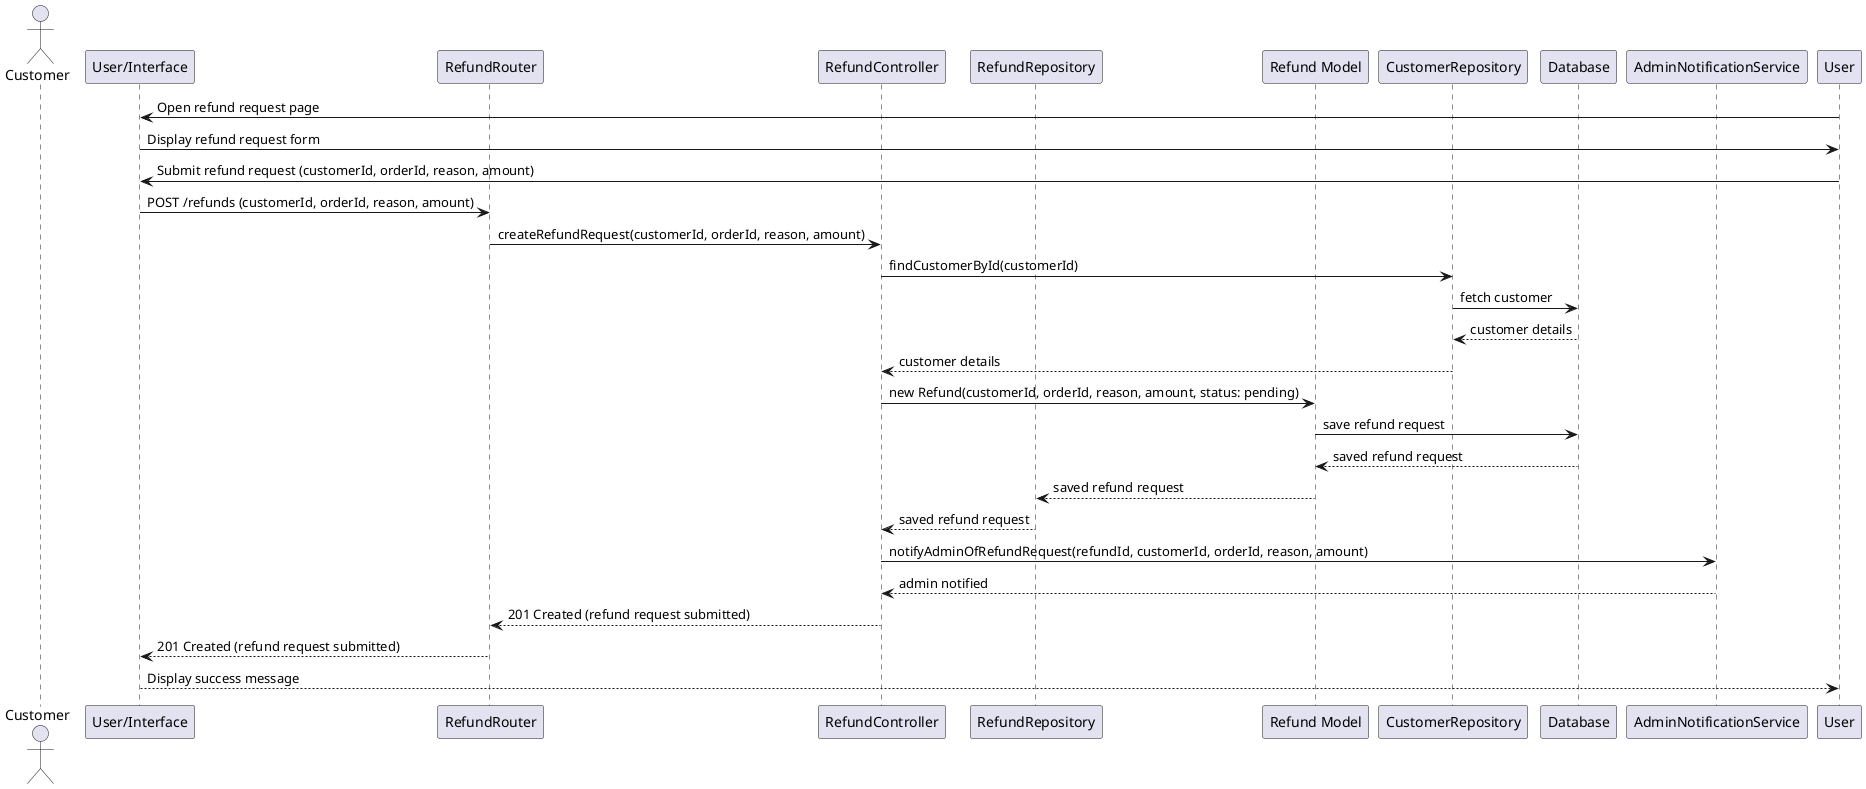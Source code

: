 @startuml
actor Customer
participant "User/Interface" as UI
participant "RefundRouter" as Router
participant "RefundController" as Controller
participant "RefundRepository" as Repository
participant "Refund Model" as RefundModel
participant "CustomerRepository" as CustomerRepo
participant "Database" as DB
participant "AdminNotificationService" as AdminService

User -> UI: Open refund request page
UI -> User: Display refund request form

User -> UI: Submit refund request (customerId, orderId, reason, amount)
UI -> Router: POST /refunds (customerId, orderId, reason, amount)
Router -> Controller: createRefundRequest(customerId, orderId, reason, amount)

Controller -> CustomerRepo: findCustomerById(customerId)
CustomerRepo -> DB: fetch customer
DB --> CustomerRepo: customer details
CustomerRepo --> Controller: customer details

Controller -> RefundModel: new Refund(customerId, orderId, reason, amount, status: pending)
RefundModel -> DB: save refund request
DB --> RefundModel: saved refund request
RefundModel --> Repository: saved refund request
Repository --> Controller: saved refund request

Controller -> AdminService: notifyAdminOfRefundRequest(refundId, customerId, orderId, reason, amount)
AdminService --> Controller: admin notified

Controller --> Router: 201 Created (refund request submitted)
Router --> UI: 201 Created (refund request submitted)
UI --> User: Display success message
@enduml
